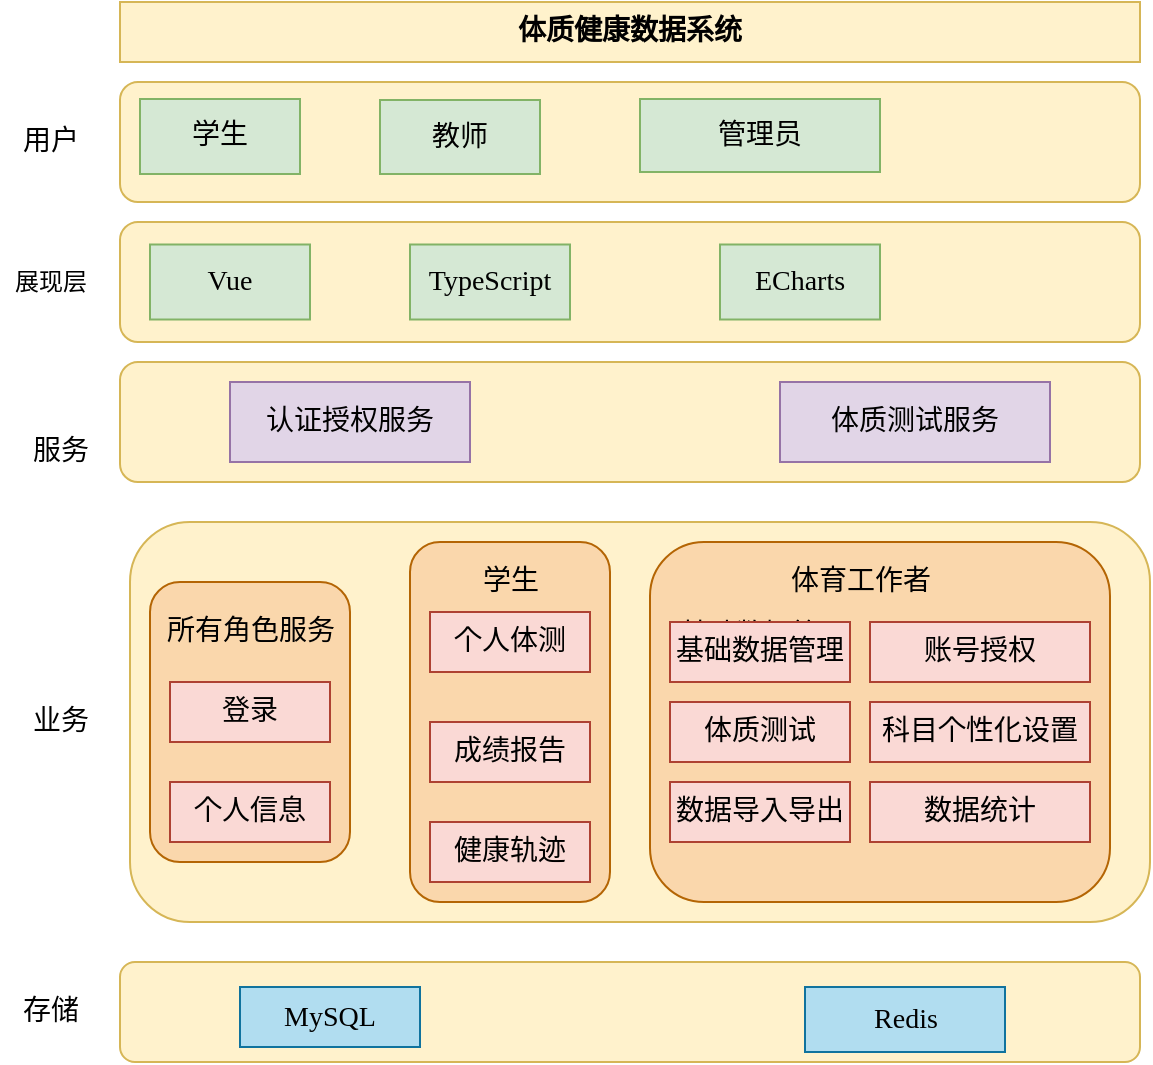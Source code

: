 <mxfile version="15.4.0" type="device"><diagram id="SwHrIoZcugXySUPkKltI" name="第 1 页"><mxGraphModel dx="1024" dy="592" grid="1" gridSize="10" guides="1" tooltips="1" connect="1" arrows="1" fold="1" page="1" pageScale="1" pageWidth="827" pageHeight="1169" math="0" shadow="0"><root><mxCell id="0"/><mxCell id="1" parent="0"/><mxCell id="VSM4rpzWVgXA5YvOpUin-2" value="" style="rounded=1;whiteSpace=wrap;html=1;fillColor=#fff2cc;strokeColor=#d6b656;fontSize=14;fontStyle=0;fontFamily=宋体;" parent="1" vertex="1"><mxGeometry x="140" y="80" width="510" height="60" as="geometry"/></mxCell><mxCell id="VSM4rpzWVgXA5YvOpUin-4" value="用户" style="text;html=1;align=center;verticalAlign=middle;resizable=0;points=[];autosize=1;strokeColor=none;fillColor=none;fontSize=14;fontStyle=0;fontFamily=宋体;" parent="1" vertex="1"><mxGeometry x="85" y="99.5" width="40" height="20" as="geometry"/></mxCell><mxCell id="VSM4rpzWVgXA5YvOpUin-5" value="学生" style="rounded=0;whiteSpace=wrap;html=1;fillColor=#d5e8d4;strokeColor=#82b366;fontSize=14;fontStyle=0;fontFamily=宋体;" parent="1" vertex="1"><mxGeometry x="150" y="88.5" width="80" height="37.5" as="geometry"/></mxCell><mxCell id="VSM4rpzWVgXA5YvOpUin-6" value="教师" style="rounded=0;whiteSpace=wrap;html=1;fillColor=#d5e8d4;strokeColor=#82b366;fontSize=14;fontStyle=0;fontFamily=宋体;" parent="1" vertex="1"><mxGeometry x="270" y="89" width="80" height="37" as="geometry"/></mxCell><mxCell id="VSM4rpzWVgXA5YvOpUin-9" value="管理员" style="rounded=0;whiteSpace=wrap;html=1;fillColor=#d5e8d4;strokeColor=#82b366;fontSize=14;fontStyle=0;fontFamily=宋体;" parent="1" vertex="1"><mxGeometry x="400" y="88.5" width="120" height="36.5" as="geometry"/></mxCell><mxCell id="VSM4rpzWVgXA5YvOpUin-10" value="" style="rounded=1;whiteSpace=wrap;html=1;fillColor=#fff2cc;strokeColor=#d6b656;fontSize=14;fontStyle=0;fontFamily=宋体;" parent="1" vertex="1"><mxGeometry x="140" y="220" width="510" height="60" as="geometry"/></mxCell><mxCell id="VSM4rpzWVgXA5YvOpUin-11" value="认证授权服务" style="rounded=0;whiteSpace=wrap;html=1;fillColor=#e1d5e7;strokeColor=#9673a6;fontSize=14;fontStyle=0;fontFamily=宋体;" parent="1" vertex="1"><mxGeometry x="195" y="230" width="120" height="40" as="geometry"/></mxCell><mxCell id="VSM4rpzWVgXA5YvOpUin-12" value="体质测试服务" style="rounded=0;whiteSpace=wrap;html=1;fillColor=#e1d5e7;strokeColor=#9673a6;fontSize=14;fontStyle=0;fontFamily=宋体;" parent="1" vertex="1"><mxGeometry x="470" y="230" width="135" height="40" as="geometry"/></mxCell><mxCell id="VSM4rpzWVgXA5YvOpUin-14" value="服务" style="text;html=1;align=center;verticalAlign=middle;resizable=0;points=[];autosize=1;strokeColor=none;fillColor=none;fontSize=14;fontStyle=0;fontFamily=宋体;" parent="1" vertex="1"><mxGeometry x="90" y="255" width="40" height="20" as="geometry"/></mxCell><mxCell id="VSM4rpzWVgXA5YvOpUin-15" value="" style="rounded=1;whiteSpace=wrap;html=1;fillColor=#fff2cc;strokeColor=#d6b656;fontSize=14;fontStyle=0;fontFamily=宋体;" parent="1" vertex="1"><mxGeometry x="145" y="300" width="510" height="200" as="geometry"/></mxCell><mxCell id="VSM4rpzWVgXA5YvOpUin-16" value="业务" style="text;html=1;align=center;verticalAlign=middle;resizable=0;points=[];autosize=1;strokeColor=none;fillColor=none;fontSize=14;fontStyle=0;fontFamily=宋体;" parent="1" vertex="1"><mxGeometry x="90" y="390" width="40" height="20" as="geometry"/></mxCell><mxCell id="VSM4rpzWVgXA5YvOpUin-17" value="" style="rounded=1;whiteSpace=wrap;html=1;fillColor=#fad7ac;strokeColor=#b46504;fontSize=14;fontStyle=0;fontFamily=宋体;" parent="1" vertex="1"><mxGeometry x="155" y="330" width="100" height="140" as="geometry"/></mxCell><mxCell id="VSM4rpzWVgXA5YvOpUin-18" value="所有角色服务" style="text;html=1;align=center;verticalAlign=middle;resizable=0;points=[];autosize=1;strokeColor=none;fillColor=none;fontSize=14;fontStyle=0;fontFamily=宋体;" parent="1" vertex="1"><mxGeometry x="155" y="345" width="100" height="20" as="geometry"/></mxCell><mxCell id="VSM4rpzWVgXA5YvOpUin-19" value="登录" style="rounded=0;whiteSpace=wrap;html=1;fillColor=#fad9d5;strokeColor=#ae4132;fontSize=14;fontStyle=0;fontFamily=宋体;" parent="1" vertex="1"><mxGeometry x="165" y="380" width="80" height="30" as="geometry"/></mxCell><mxCell id="VSM4rpzWVgXA5YvOpUin-20" value="个人信息" style="rounded=0;whiteSpace=wrap;html=1;fillColor=#fad9d5;strokeColor=#ae4132;fontSize=14;fontStyle=0;fontFamily=宋体;" parent="1" vertex="1"><mxGeometry x="165" y="430" width="80" height="30" as="geometry"/></mxCell><mxCell id="VSM4rpzWVgXA5YvOpUin-21" value="" style="rounded=1;whiteSpace=wrap;html=1;fillColor=#fad7ac;strokeColor=#b46504;fontSize=14;fontStyle=0;fontFamily=宋体;" parent="1" vertex="1"><mxGeometry x="285" y="310" width="100" height="180" as="geometry"/></mxCell><mxCell id="VSM4rpzWVgXA5YvOpUin-23" value="学生" style="text;html=1;align=center;verticalAlign=middle;resizable=0;points=[];autosize=1;fontSize=14;fontStyle=0;fontFamily=宋体;" parent="1" vertex="1"><mxGeometry x="315" y="320" width="40" height="20" as="geometry"/></mxCell><mxCell id="VSM4rpzWVgXA5YvOpUin-24" value="个人体测" style="rounded=0;whiteSpace=wrap;html=1;fillColor=#fad9d5;strokeColor=#ae4132;fontSize=14;fontStyle=0;fontFamily=宋体;" parent="1" vertex="1"><mxGeometry x="295" y="345" width="80" height="30" as="geometry"/></mxCell><mxCell id="VSM4rpzWVgXA5YvOpUin-27" value="成绩报告" style="rounded=0;whiteSpace=wrap;html=1;fillColor=#fad9d5;strokeColor=#ae4132;fontSize=14;fontStyle=0;fontFamily=宋体;" parent="1" vertex="1"><mxGeometry x="295" y="400" width="80" height="30" as="geometry"/></mxCell><mxCell id="VSM4rpzWVgXA5YvOpUin-28" value="" style="rounded=1;whiteSpace=wrap;html=1;fillColor=#fad7ac;strokeColor=#b46504;fontSize=14;fontStyle=0;fontFamily=宋体;" parent="1" vertex="1"><mxGeometry x="405" y="310" width="230" height="180" as="geometry"/></mxCell><mxCell id="VSM4rpzWVgXA5YvOpUin-29" value="体育工作者" style="text;html=1;align=center;verticalAlign=middle;resizable=0;points=[];autosize=1;strokeColor=none;fillColor=none;fontSize=14;fontStyle=0;fontFamily=宋体;" parent="1" vertex="1"><mxGeometry x="465" y="320" width="90" height="20" as="geometry"/></mxCell><mxCell id="VSM4rpzWVgXA5YvOpUin-30" value="基础数据管理" style="rounded=0;whiteSpace=wrap;html=1;fontSize=14;fontStyle=0;fontFamily=宋体;" parent="1" vertex="1"><mxGeometry x="415" y="350" width="80" height="30" as="geometry"/></mxCell><mxCell id="VSM4rpzWVgXA5YvOpUin-31" value="科目个性化设置" style="rounded=0;whiteSpace=wrap;html=1;fillColor=#fad9d5;strokeColor=#ae4132;fontSize=14;fontStyle=0;fontFamily=宋体;" parent="1" vertex="1"><mxGeometry x="515" y="390" width="110" height="30" as="geometry"/></mxCell><mxCell id="VSM4rpzWVgXA5YvOpUin-33" value="体质测试" style="rounded=0;whiteSpace=wrap;html=1;fillColor=#fad9d5;strokeColor=#ae4132;fontSize=14;fontStyle=0;fontFamily=宋体;" parent="1" vertex="1"><mxGeometry x="415" y="390" width="90" height="30" as="geometry"/></mxCell><mxCell id="VSM4rpzWVgXA5YvOpUin-35" value="数据导入导出" style="rounded=0;whiteSpace=wrap;html=1;fillColor=#fad9d5;strokeColor=#ae4132;fontSize=14;fontStyle=0;fontFamily=宋体;" parent="1" vertex="1"><mxGeometry x="415" y="430" width="90" height="30" as="geometry"/></mxCell><mxCell id="VSM4rpzWVgXA5YvOpUin-37" value="数据统计" style="rounded=0;whiteSpace=wrap;html=1;fillColor=#fad9d5;strokeColor=#ae4132;fontSize=14;fontStyle=0;fontFamily=宋体;" parent="1" vertex="1"><mxGeometry x="515" y="430" width="110" height="30" as="geometry"/></mxCell><mxCell id="VSM4rpzWVgXA5YvOpUin-38" value="健康轨迹" style="rounded=0;whiteSpace=wrap;html=1;fillColor=#fad9d5;strokeColor=#ae4132;fontSize=14;fontStyle=0;fontFamily=宋体;" parent="1" vertex="1"><mxGeometry x="295" y="450" width="80" height="30" as="geometry"/></mxCell><mxCell id="VSM4rpzWVgXA5YvOpUin-43" value="基础数据管理" style="rounded=0;whiteSpace=wrap;html=1;fillColor=#fad9d5;strokeColor=#ae4132;fontSize=14;fontStyle=0;fontFamily=宋体;" parent="1" vertex="1"><mxGeometry x="415" y="350" width="90" height="30" as="geometry"/></mxCell><mxCell id="VSM4rpzWVgXA5YvOpUin-44" value="账号授权" style="rounded=0;whiteSpace=wrap;html=1;fillColor=#fad9d5;strokeColor=#ae4132;fontSize=14;fontStyle=0;fontFamily=宋体;" parent="1" vertex="1"><mxGeometry x="515" y="350" width="110" height="30" as="geometry"/></mxCell><mxCell id="VSM4rpzWVgXA5YvOpUin-45" value="" style="rounded=1;whiteSpace=wrap;html=1;fillColor=#fff2cc;strokeColor=#d6b656;fontSize=14;fontStyle=0;fontFamily=宋体;" parent="1" vertex="1"><mxGeometry x="140" y="520" width="510" height="50" as="geometry"/></mxCell><mxCell id="VSM4rpzWVgXA5YvOpUin-46" value="存储" style="text;html=1;align=center;verticalAlign=middle;resizable=0;points=[];autosize=1;strokeColor=none;fillColor=none;fontSize=14;fontStyle=0;fontFamily=宋体;" parent="1" vertex="1"><mxGeometry x="85" y="535" width="40" height="20" as="geometry"/></mxCell><mxCell id="VSM4rpzWVgXA5YvOpUin-48" value="MySQL" style="rounded=0;whiteSpace=wrap;html=1;fillColor=#b1ddf0;strokeColor=#10739e;fontSize=14;fontStyle=0;fontFamily=宋体;" parent="1" vertex="1"><mxGeometry x="200" y="532.5" width="90" height="30" as="geometry"/></mxCell><mxCell id="VSM4rpzWVgXA5YvOpUin-49" value="Redis" style="rounded=0;whiteSpace=wrap;html=1;fillColor=#b1ddf0;strokeColor=#10739e;fontSize=14;fontStyle=0;fontFamily=宋体;" parent="1" vertex="1"><mxGeometry x="482.5" y="532.5" width="100" height="32.5" as="geometry"/></mxCell><mxCell id="VSM4rpzWVgXA5YvOpUin-51" value="体质健康数据系统" style="rounded=0;whiteSpace=wrap;html=1;fillColor=#fff2cc;strokeColor=#d6b656;fontSize=14;fontStyle=1;fontFamily=宋体;" parent="1" vertex="1"><mxGeometry x="140" y="40" width="510" height="30" as="geometry"/></mxCell><mxCell id="RAn8wJfHgLMJ42tV5sFf-1" value="" style="rounded=1;whiteSpace=wrap;html=1;fillColor=#fff2cc;strokeColor=#d6b656;fontSize=14;fontStyle=0;fontFamily=宋体;" parent="1" vertex="1"><mxGeometry x="140" y="150" width="510" height="60" as="geometry"/></mxCell><mxCell id="qWXhLVtBCXuVc6Unq4bu-1" value="展现层" style="text;html=1;align=center;verticalAlign=middle;resizable=0;points=[];autosize=1;strokeColor=none;fillColor=none;" vertex="1" parent="1"><mxGeometry x="80" y="170" width="50" height="20" as="geometry"/></mxCell><mxCell id="qWXhLVtBCXuVc6Unq4bu-2" value="Vue" style="rounded=0;whiteSpace=wrap;html=1;fillColor=#d5e8d4;strokeColor=#82b366;fontSize=14;fontStyle=0;fontFamily=宋体;" vertex="1" parent="1"><mxGeometry x="155" y="161.25" width="80" height="37.5" as="geometry"/></mxCell><mxCell id="qWXhLVtBCXuVc6Unq4bu-3" value="ECharts" style="rounded=0;whiteSpace=wrap;html=1;fillColor=#d5e8d4;strokeColor=#82b366;fontSize=14;fontStyle=0;fontFamily=宋体;" vertex="1" parent="1"><mxGeometry x="440" y="161.25" width="80" height="37.5" as="geometry"/></mxCell><mxCell id="qWXhLVtBCXuVc6Unq4bu-4" value="TypeScript" style="rounded=0;whiteSpace=wrap;html=1;fillColor=#d5e8d4;strokeColor=#82b366;fontSize=14;fontStyle=0;fontFamily=宋体;" vertex="1" parent="1"><mxGeometry x="285" y="161.25" width="80" height="37.5" as="geometry"/></mxCell></root></mxGraphModel></diagram></mxfile>